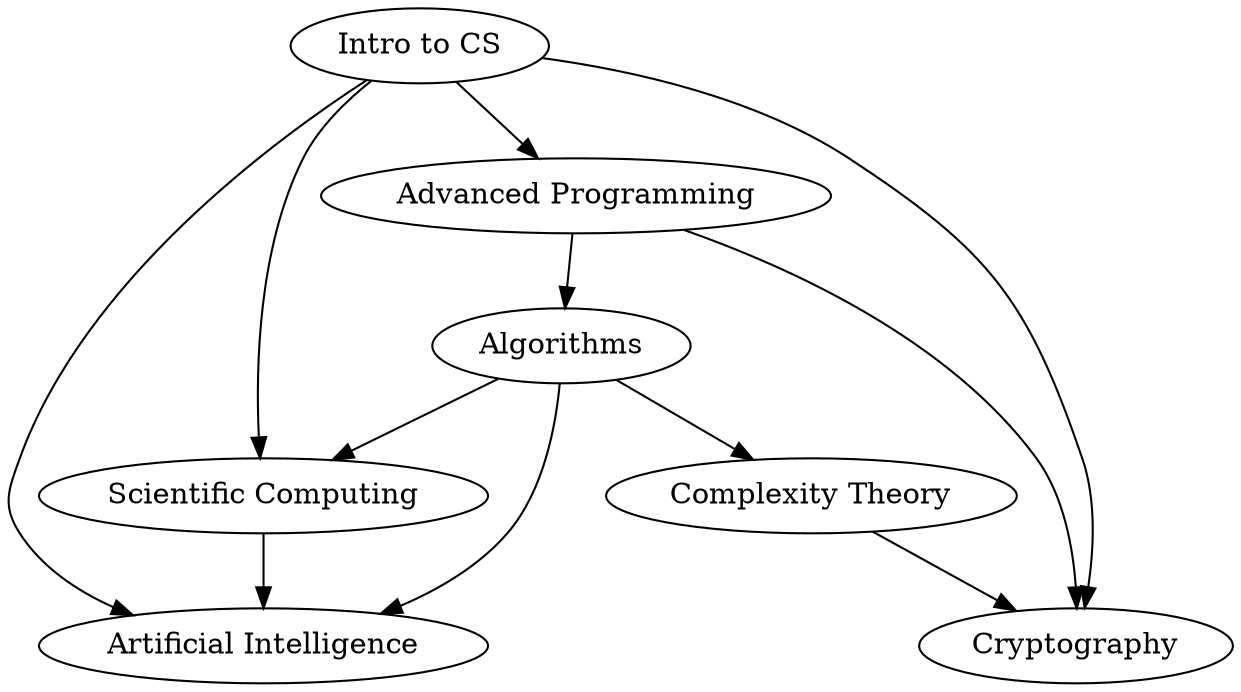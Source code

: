digraph jobs {
  0 [label="Algorithms"];
  1 [label="Complexity Theory"];
  2 [label="Artificial Intelligence"];
  3 [label="Intro to CS"];
  4 [label="Cryptography"];
  5 [label="Scientific Computing"];
  6 [label="Advanced Programming"];
  0 -> 2;
  0 -> 5;
  0 -> 1;
  1 -> 4;
  3 -> 2;
  3 -> 5;
  3 -> 6;
  3 -> 4;
  5 -> 2;
  6 -> 0;
  6 -> 4;
}